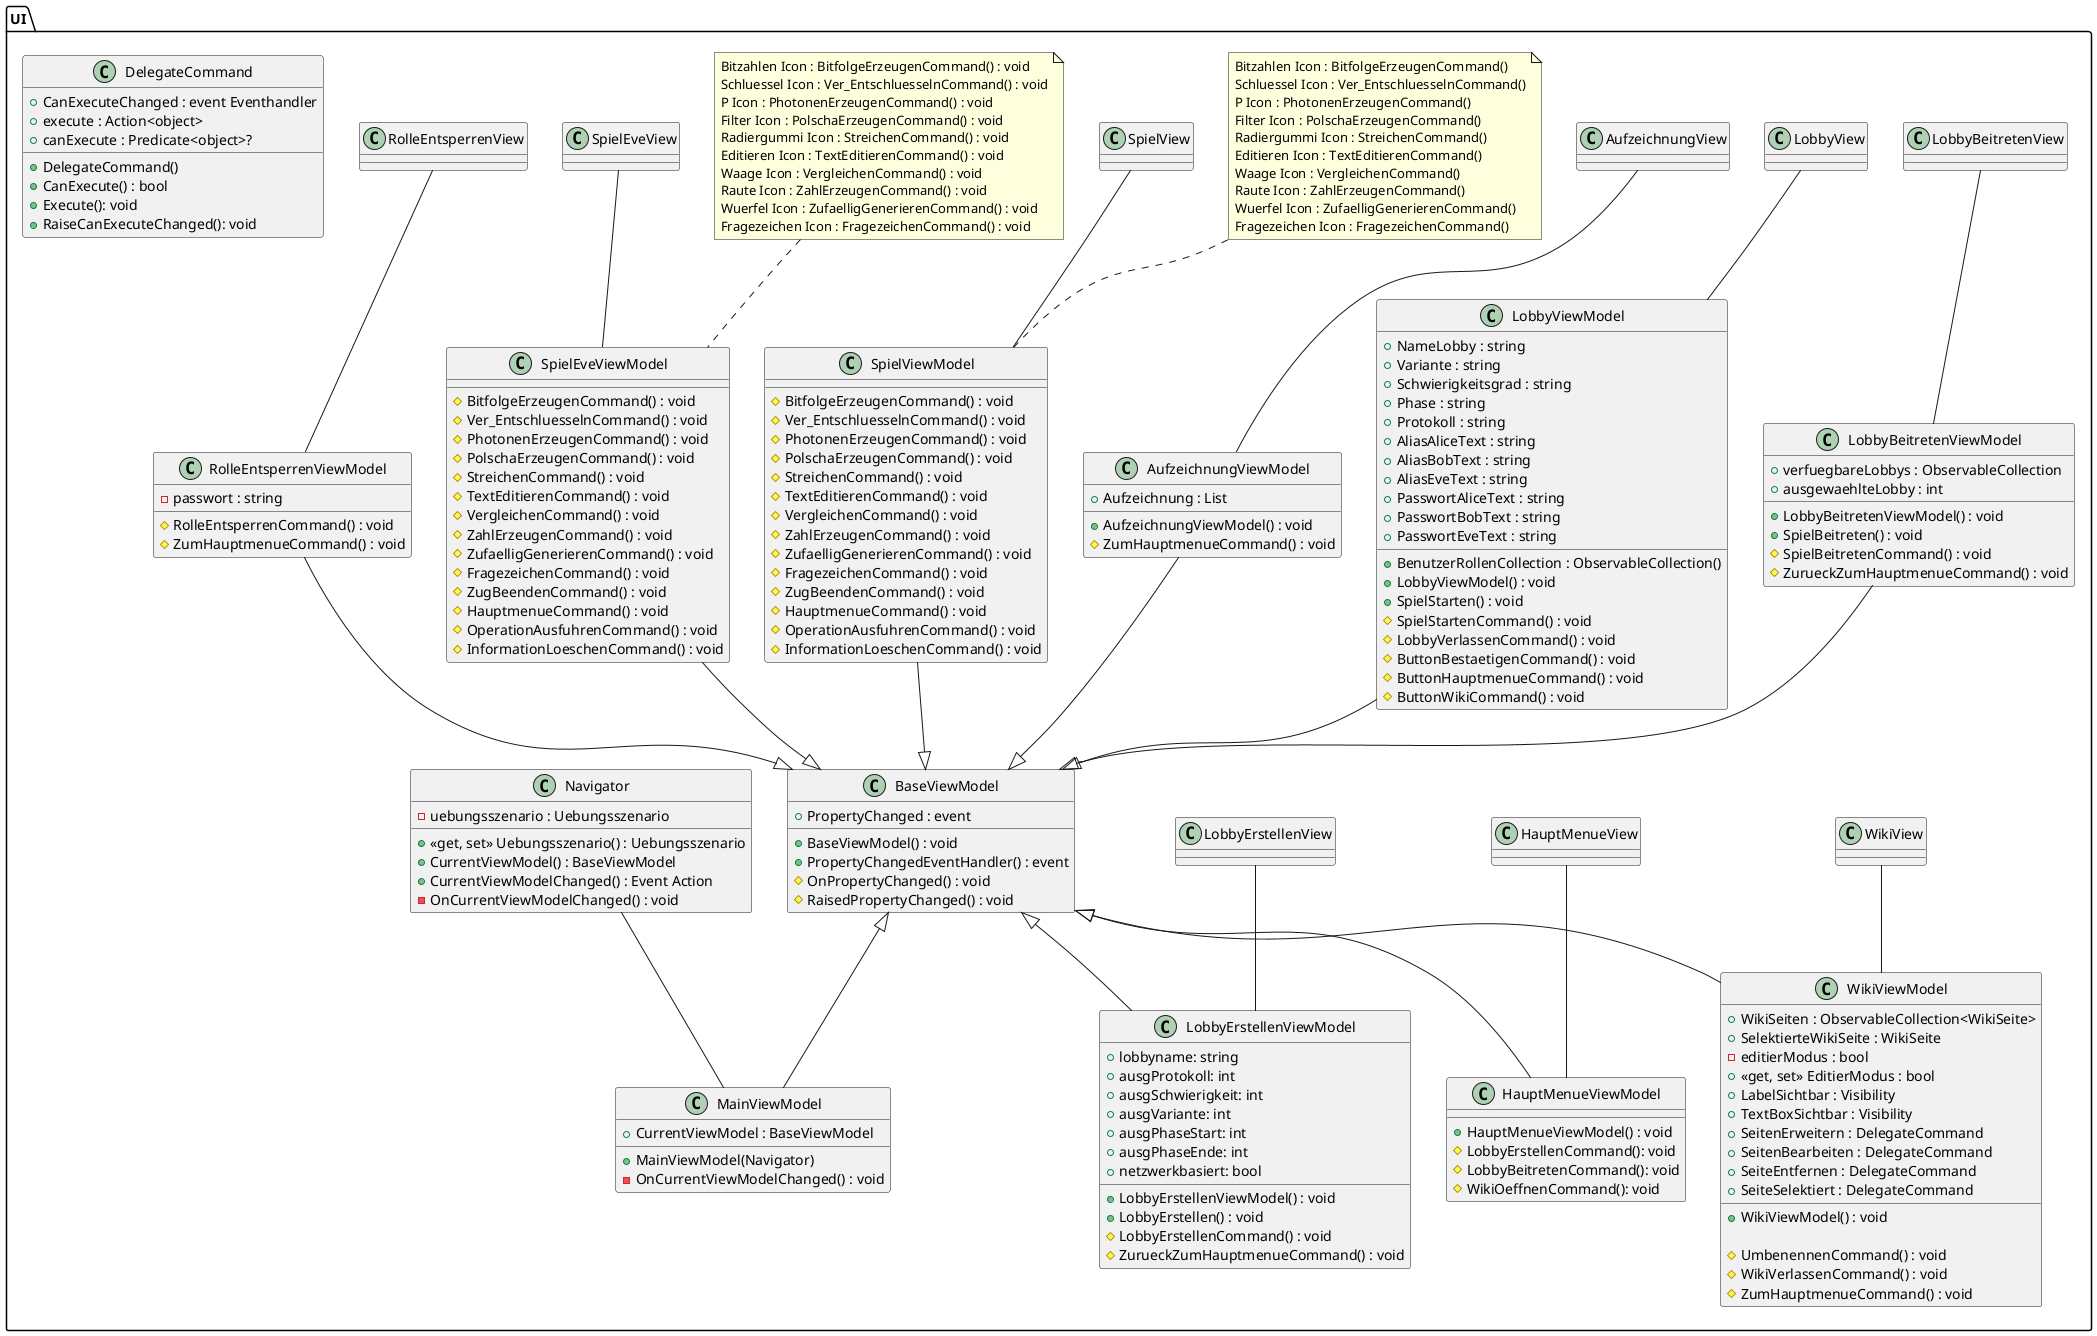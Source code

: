 @startuml name

skinparam pageMargin 10
skinparam pageExternalColor gray
skinparam pageBorderColor black

/'************************************************************'/
/'PACKAGE UI												  '/
/'************************************************************'/
package UI
{
	together{
		class MainViewModel
		{
			+ MainViewModel(Navigator)
			+ CurrentViewModel : BaseViewModel
			- OnCurrentViewModelChanged() : void
		}

		class Navigator
		{
			- uebungsszenario : Uebungsszenario
			+ <<get, set>> Uebungsszenario() : Uebungsszenario
			+ CurrentViewModel() : BaseViewModel
			+ CurrentViewModelChanged() : Event Action
			- OnCurrentViewModelChanged() : void
		}

		class BaseViewModel
		{
			+ PropertyChanged : event
			+ BaseViewModel() : void
			+ PropertyChangedEventHandler() : event
			# OnPropertyChanged() : void
			# RaisedPropertyChanged() : void
		}
	}

	together{
		class LobbyErstellenViewModel
		{
			+ lobbyname: string 
			+ ausgProtokoll: int 
			+ ausgSchwierigkeit: int 
			+ ausgVariante: int 
			+ ausgPhaseStart: int 
			+ ausgPhaseEnde: int 
			+ netzwerkbasiert: bool 
			+ LobbyErstellenViewModel() : void
			+ LobbyErstellen() : void
			# LobbyErstellenCommand() : void
			# ZurueckZumHauptmenueCommand() : void
		}

		class LobbyErstellenView
		{
		}
	}
	
	together{
		class LobbyBeitretenViewModel
		{
			+ verfuegbareLobbys : ObservableCollection 
			+ ausgewaehlteLobby : int 
			+ LobbyBeitretenViewModel() : void 
			+ SpielBeitreten() : void 
			# SpielBeitretenCommand() : void 
			# ZurueckZumHauptmenueCommand() : void 
		}

		class LobbyBeitretenView
		{
		}
	}
	
	together{
		class HauptMenueViewModel
		{
			+ HauptMenueViewModel() : void
			# LobbyErstellenCommand(): void
			# LobbyBeitretenCommand(): void
			# WikiOeffnenCommand(): void
		}
			
		class HauptMenueView
		{
		}
	}
	
	together{
		class LobbyViewModel
		{
			+ NameLobby : string
			+ Variante : string
			+ Schwierigkeitsgrad : string
			+ Phase : string
			+ Protokoll : string
			+ AliasAliceText : string
			+ AliasBobText : string
			+ AliasEveText : string
			+ PasswortAliceText : string
			+ PasswortBobText : string
			+ PasswortEveText : string
			+ BenutzerRollenCollection : ObservableCollection()
			+ LobbyViewModel() : void
			+ SpielStarten() : void
			# SpielStartenCommand() : void
			# LobbyVerlassenCommand() : void
			# ButtonBestaetigenCommand() : void
			# ButtonHauptmenueCommand() : void
			# ButtonWikiCommand() : void
		}

		class LobbyView
		{
		}
	}
	
	together{
		class WikiViewModel
		{
			+ WikiSeiten : ObservableCollection<WikiSeite>
			+ SelektierteWikiSeite : WikiSeite
			- editierModus : bool
			+ <<get, set>> EditierModus : bool
			+ LabelSichtbar : Visibility
			+ TextBoxSichtbar : Visibility
			+ SeitenErweitern : DelegateCommand
			+ SeitenBearbeiten : DelegateCommand
			+ SeiteEntfernen : DelegateCommand
			+ SeiteSelektiert : DelegateCommand
			+ WikiViewModel() : void

			# UmbenennenCommand() : void
			# WikiVerlassenCommand() : void
			# ZumHauptmenueCommand() : void
		}

		class WikiView
		{
		}
	}
	

	together{
		class AufzeichnungViewModel
		{
			+ Aufzeichnung : List
			+ AufzeichnungViewModel() : void
			# ZumHauptmenueCommand() : void
		}

		class AufzeichnungView
		{
		}
	}

	together{
		class SpielViewModel
		{
			# BitfolgeErzeugenCommand() : void /'Bitzahlen Icon'/
			# Ver_EntschluesselnCommand() : void /'Schluessel Icon'/
			# PhotonenErzeugenCommand() : void /'P Icon'/
			# PolschaErzeugenCommand() : void /'Filter Icon'/
			# StreichenCommand() : void /'Radiergummi Icon'/
			# TextEditierenCommand() : void /'Editieren Icon'/
			# VergleichenCommand() : void /'Waage Icon'/
			# ZahlErzeugenCommand() : void /'Raute Icon'/
			# ZufaelligGenerierenCommand() : void /'Wuerfel Icon'/
			# FragezeichenCommand() : void /'Fragezeichen Icon'/
			# ZugBeendenCommand() : void
			# HauptmenueCommand() : void
			# OperationAusfuhrenCommand() : void
			# InformationLoeschenCommand() : void
		}
		
		class SpielView
		{
		}

		note right of SpielViewModel
		Bitzahlen Icon : BitfolgeErzeugenCommand()
		Schluessel Icon : Ver_EntschluesselnCommand()
		P Icon : PhotonenErzeugenCommand()
		Filter Icon : PolschaErzeugenCommand()
		Radiergummi Icon : StreichenCommand()
		Editieren Icon : TextEditierenCommand()
		Waage Icon : VergleichenCommand()
		Raute Icon : ZahlErzeugenCommand()
		Wuerfel Icon : ZufaelligGenerierenCommand()
		Fragezeichen Icon : FragezeichenCommand()
		end note
	}

	together{
		class SpielEveViewModel
		{
			# BitfolgeErzeugenCommand() : void /'Bitzahlen Icon'/
			# Ver_EntschluesselnCommand() : void /'Schluessel Icon'/
			# PhotonenErzeugenCommand() : void /'P Icon'/
			# PolschaErzeugenCommand() : void /'Filter Icon'/
			# StreichenCommand() : void /'Radiergummi Icon'/
			# TextEditierenCommand() : void /'Editieren Icon'/
			# VergleichenCommand() : void /'Waage Icon'/
			# ZahlErzeugenCommand() : void /'Raute Icon'/
			# ZufaelligGenerierenCommand() : void /'Wuerfel Icon'/
			# FragezeichenCommand() : void /'Fragezeichen Icon'/
			# ZugBeendenCommand() : void
			# HauptmenueCommand() : void
			# OperationAusfuhrenCommand() : void
			# InformationLoeschenCommand() : void
		}

		class SpielEveView
		{
		}

		note left of SpielEveViewModel
		Bitzahlen Icon : BitfolgeErzeugenCommand() : void
		Schluessel Icon : Ver_EntschluesselnCommand() : void
		P Icon : PhotonenErzeugenCommand() : void
		Filter Icon : PolschaErzeugenCommand() : void
		Radiergummi Icon : StreichenCommand() : void
		Editieren Icon : TextEditierenCommand() : void
		Waage Icon : VergleichenCommand() : void
		Raute Icon : ZahlErzeugenCommand() : void
		Wuerfel Icon : ZufaelligGenerierenCommand() : void
		Fragezeichen Icon : FragezeichenCommand() : void
		end note
	}
	
	together{
		class RolleEntsperrenViewModel
		{
			- passwort : string
			# RolleEntsperrenCommand() : void 
			# ZumHauptmenueCommand() : void
		}

		class RolleEntsperrenView
		{
		}
	}

	class DelegateCommand
	{
		+ CanExecuteChanged : event Eventhandler
		+ execute : Action<object>
		+ canExecute : Predicate<object>?
		+ DelegateCommand()
		+ CanExecute() : bool
		+ Execute(): void
		+ RaiseCanExecuteChanged(): void
	}
}

BaseViewModel <|-u- RolleEntsperrenViewModel
BaseViewModel <|-u- AufzeichnungViewModel
BaseViewModel <|-u- SpielEveViewModel
BaseViewModel <|-u- SpielViewModel
BaseViewModel <|-u- LobbyBeitretenViewModel
BaseViewModel <|-u- LobbyViewModel
BaseViewModel <|-- WikiViewModel
BaseViewModel <|-- HauptMenueViewModel
BaseViewModel <|-- LobbyErstellenViewModel
BaseViewModel <|-- MainViewModel
Navigator -- MainViewModel
SpielView -- SpielViewModel
SpielEveView -- SpielEveViewModel
RolleEntsperrenView -- RolleEntsperrenViewModel
LobbyErstellenView -- LobbyErstellenViewModel
LobbyBeitretenView -- LobbyBeitretenViewModel
AufzeichnungView -- AufzeichnungViewModel
HauptMenueView -- HauptMenueViewModel
LobbyView -- LobbyViewModel
WikiView -- WikiViewModel

@enduml